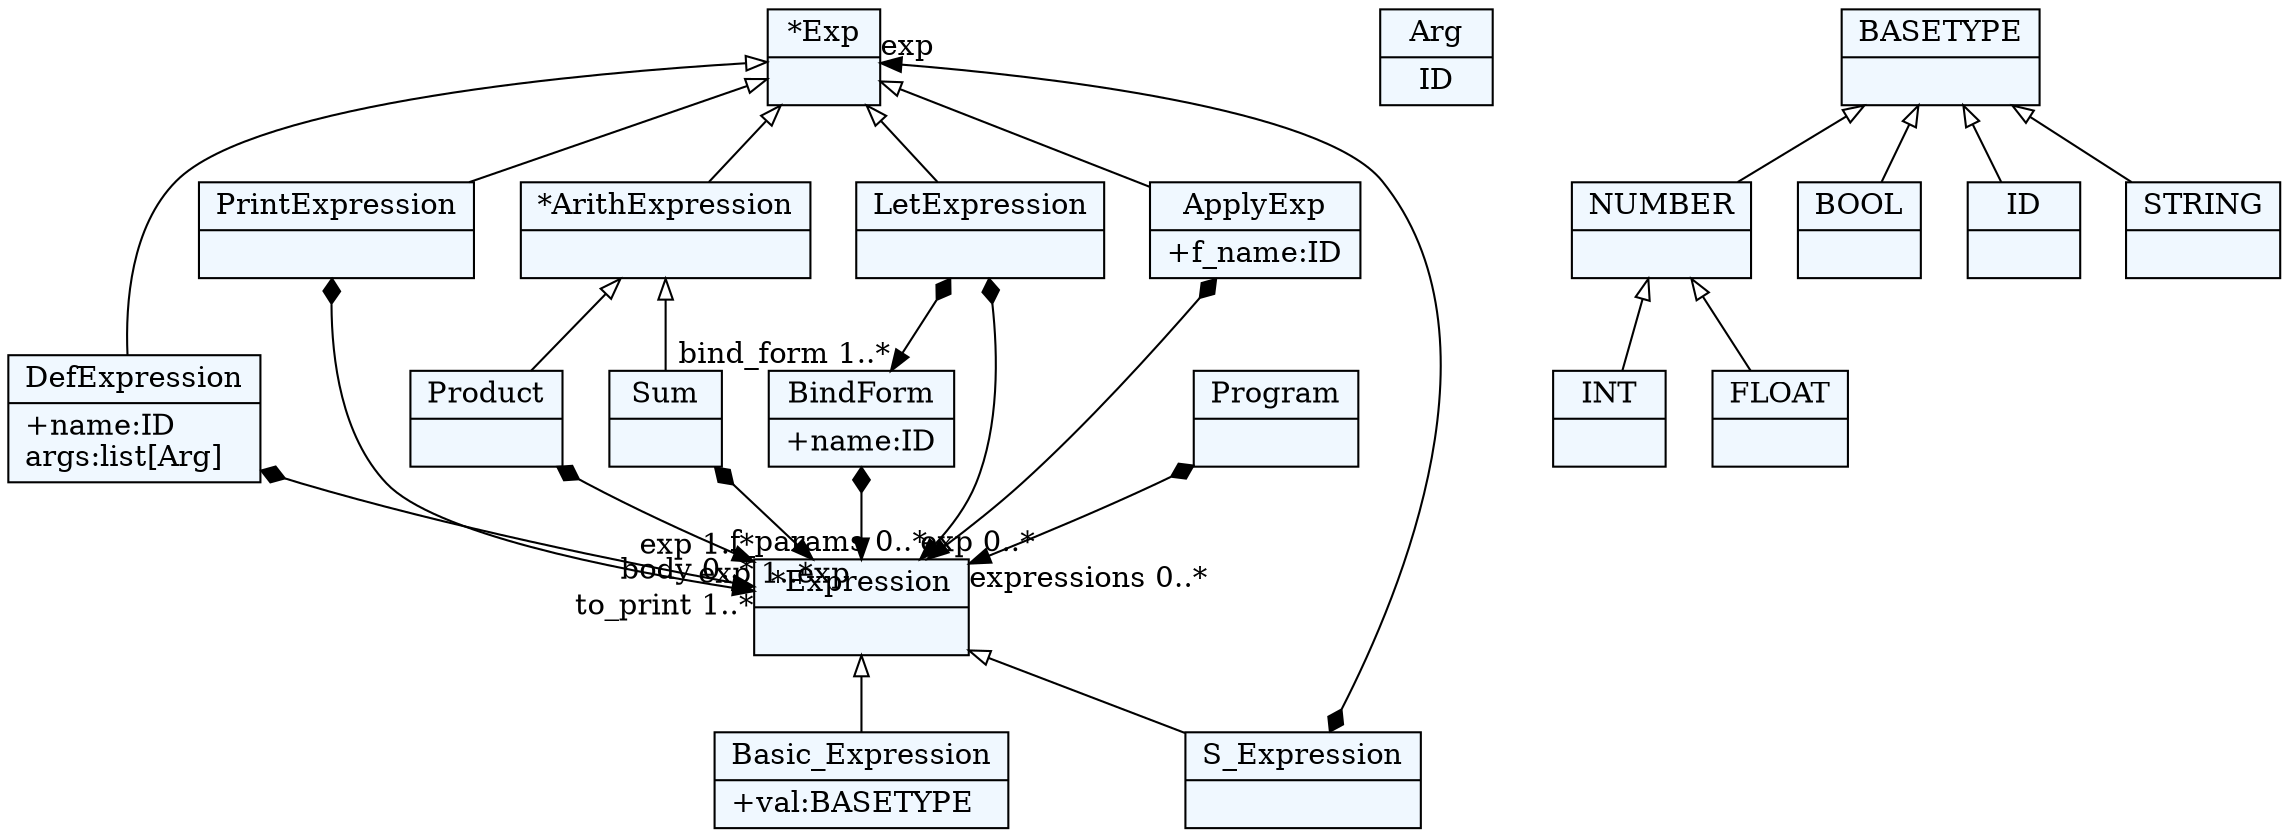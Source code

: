 
    digraph xtext {
    fontname = "Bitstream Vera Sans"
    fontsize = 8
    node[
        shape=record,
        style=filled,
        fillcolor=aliceblue
    ]
    nodesep = 0.3
    edge[dir=black,arrowtail=empty]


27943000[ label="{*Exp|}"]
27943000 -> 27961384 [dir=back]
27943000 -> 27953560 [dir=back]
27943000 -> 27958120 [dir=back]
27943000 -> 27945640 [dir=back]
27943000 -> 27969112 [dir=back]

27945640 -> 27948568[arrowtail=diamond, dir=both, headlabel="bind_form 1..*"]
27945640 -> 27937528[arrowtail=diamond, dir=both, headlabel="exp 0..*"]
27945640[ label="{LetExpression|}"]

27941176 -> 27943000[arrowtail=diamond, dir=both, headlabel="exp "]
27941176[ label="{S_Expression|}"]

27983752 -> 27937528[arrowtail=diamond, dir=both, headlabel="exp 1..*"]
27983752[ label="{Product|}"]

27939352[ label="{Basic_Expression|+val:BASETYPE\l}"]

27937528[ label="{*Expression|}"]
27937528 -> 27939352 [dir=back]
27937528 -> 27941176 [dir=back]

27948568 -> 27937528[arrowtail=diamond, dir=both, headlabel="exp "]
27948568[ label="{BindForm|+name:ID\l}"]

27958120[ label="{*ArithExpression|}"]
27958120 -> 27977512 [dir=back]
27958120 -> 27983752 [dir=back]

27935704 -> 27937528[arrowtail=diamond, dir=both, headlabel="expressions 0..*"]
27935704[ label="{Program|}"]

27977512 -> 27937528[arrowtail=diamond, dir=both, headlabel="exp 1..*"]
27977512[ label="{Sum|}"]

27961384 -> 27937528[arrowtail=diamond, dir=both, headlabel="body 0..*"]
27961384[ label="{DefExpression|+name:ID\largs:list[Arg]\l}"]

27974440[ label="{Arg|ID}"]

27969112 -> 27937528[arrowtail=diamond, dir=both, headlabel="f_params 0..*"]
27969112[ label="{ApplyExp|+f_name:ID\l}"]

27953560 -> 27937528[arrowtail=diamond, dir=both, headlabel="to_print 1..*"]
27953560[ label="{PrintExpression|}"]

27703336[ label="{BASETYPE|}"]
27703336 -> 27699976 [dir=back]
27703336 -> 27691768 [dir=back]
27703336 -> 27685512 [dir=back]
27703336 -> 27689032 [dir=back]

27694504[ label="{INT|}"]

27691768[ label="{BOOL|}"]

27699976[ label="{NUMBER|}"]
27699976 -> 27697240 [dir=back]
27699976 -> 27694504 [dir=back]

27689032[ label="{STRING|}"]

27697240[ label="{FLOAT|}"]

27685512[ label="{ID|}"]


}
